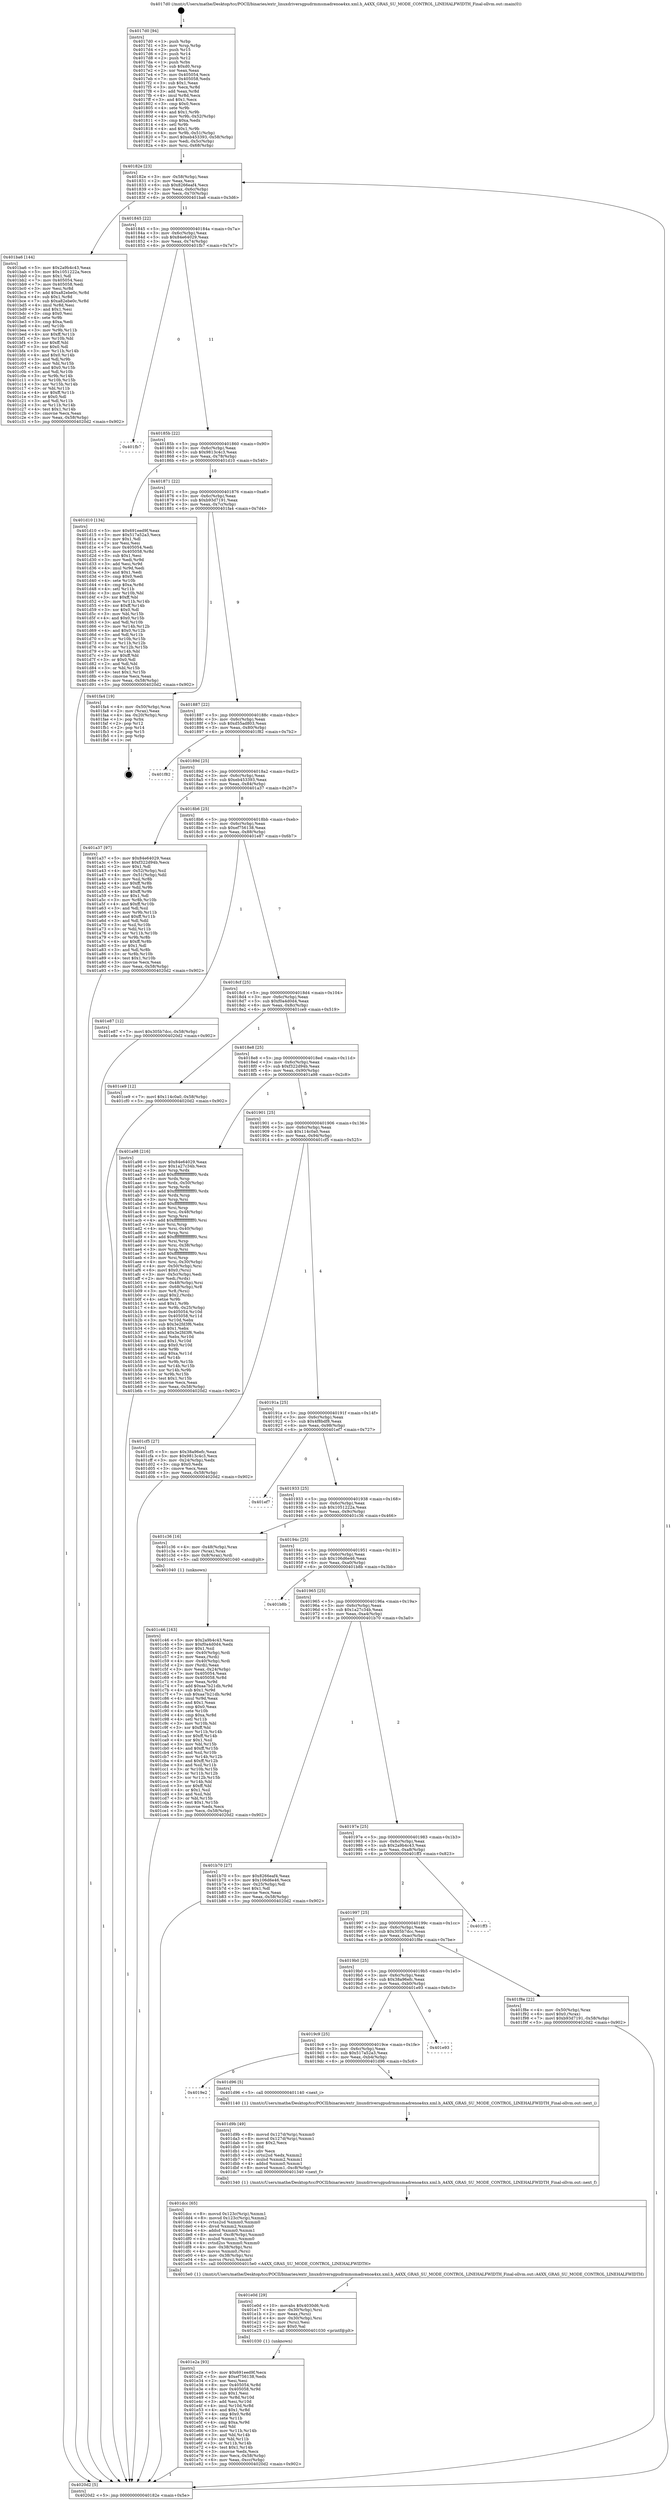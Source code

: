digraph "0x4017d0" {
  label = "0x4017d0 (/mnt/c/Users/mathe/Desktop/tcc/POCII/binaries/extr_linuxdriversgpudrmmsmadrenoa4xx.xml.h_A4XX_GRAS_SU_MODE_CONTROL_LINEHALFWIDTH_Final-ollvm.out::main(0))"
  labelloc = "t"
  node[shape=record]

  Entry [label="",width=0.3,height=0.3,shape=circle,fillcolor=black,style=filled]
  "0x40182e" [label="{
     0x40182e [23]\l
     | [instrs]\l
     &nbsp;&nbsp;0x40182e \<+3\>: mov -0x58(%rbp),%eax\l
     &nbsp;&nbsp;0x401831 \<+2\>: mov %eax,%ecx\l
     &nbsp;&nbsp;0x401833 \<+6\>: sub $0x8266eaf4,%ecx\l
     &nbsp;&nbsp;0x401839 \<+3\>: mov %eax,-0x6c(%rbp)\l
     &nbsp;&nbsp;0x40183c \<+3\>: mov %ecx,-0x70(%rbp)\l
     &nbsp;&nbsp;0x40183f \<+6\>: je 0000000000401ba6 \<main+0x3d6\>\l
  }"]
  "0x401ba6" [label="{
     0x401ba6 [144]\l
     | [instrs]\l
     &nbsp;&nbsp;0x401ba6 \<+5\>: mov $0x2a9b4c43,%eax\l
     &nbsp;&nbsp;0x401bab \<+5\>: mov $0x1051222a,%ecx\l
     &nbsp;&nbsp;0x401bb0 \<+2\>: mov $0x1,%dl\l
     &nbsp;&nbsp;0x401bb2 \<+7\>: mov 0x405054,%esi\l
     &nbsp;&nbsp;0x401bb9 \<+7\>: mov 0x405058,%edi\l
     &nbsp;&nbsp;0x401bc0 \<+3\>: mov %esi,%r8d\l
     &nbsp;&nbsp;0x401bc3 \<+7\>: add $0xa82ebe0c,%r8d\l
     &nbsp;&nbsp;0x401bca \<+4\>: sub $0x1,%r8d\l
     &nbsp;&nbsp;0x401bce \<+7\>: sub $0xa82ebe0c,%r8d\l
     &nbsp;&nbsp;0x401bd5 \<+4\>: imul %r8d,%esi\l
     &nbsp;&nbsp;0x401bd9 \<+3\>: and $0x1,%esi\l
     &nbsp;&nbsp;0x401bdc \<+3\>: cmp $0x0,%esi\l
     &nbsp;&nbsp;0x401bdf \<+4\>: sete %r9b\l
     &nbsp;&nbsp;0x401be3 \<+3\>: cmp $0xa,%edi\l
     &nbsp;&nbsp;0x401be6 \<+4\>: setl %r10b\l
     &nbsp;&nbsp;0x401bea \<+3\>: mov %r9b,%r11b\l
     &nbsp;&nbsp;0x401bed \<+4\>: xor $0xff,%r11b\l
     &nbsp;&nbsp;0x401bf1 \<+3\>: mov %r10b,%bl\l
     &nbsp;&nbsp;0x401bf4 \<+3\>: xor $0xff,%bl\l
     &nbsp;&nbsp;0x401bf7 \<+3\>: xor $0x0,%dl\l
     &nbsp;&nbsp;0x401bfa \<+3\>: mov %r11b,%r14b\l
     &nbsp;&nbsp;0x401bfd \<+4\>: and $0x0,%r14b\l
     &nbsp;&nbsp;0x401c01 \<+3\>: and %dl,%r9b\l
     &nbsp;&nbsp;0x401c04 \<+3\>: mov %bl,%r15b\l
     &nbsp;&nbsp;0x401c07 \<+4\>: and $0x0,%r15b\l
     &nbsp;&nbsp;0x401c0b \<+3\>: and %dl,%r10b\l
     &nbsp;&nbsp;0x401c0e \<+3\>: or %r9b,%r14b\l
     &nbsp;&nbsp;0x401c11 \<+3\>: or %r10b,%r15b\l
     &nbsp;&nbsp;0x401c14 \<+3\>: xor %r15b,%r14b\l
     &nbsp;&nbsp;0x401c17 \<+3\>: or %bl,%r11b\l
     &nbsp;&nbsp;0x401c1a \<+4\>: xor $0xff,%r11b\l
     &nbsp;&nbsp;0x401c1e \<+3\>: or $0x0,%dl\l
     &nbsp;&nbsp;0x401c21 \<+3\>: and %dl,%r11b\l
     &nbsp;&nbsp;0x401c24 \<+3\>: or %r11b,%r14b\l
     &nbsp;&nbsp;0x401c27 \<+4\>: test $0x1,%r14b\l
     &nbsp;&nbsp;0x401c2b \<+3\>: cmovne %ecx,%eax\l
     &nbsp;&nbsp;0x401c2e \<+3\>: mov %eax,-0x58(%rbp)\l
     &nbsp;&nbsp;0x401c31 \<+5\>: jmp 00000000004020d2 \<main+0x902\>\l
  }"]
  "0x401845" [label="{
     0x401845 [22]\l
     | [instrs]\l
     &nbsp;&nbsp;0x401845 \<+5\>: jmp 000000000040184a \<main+0x7a\>\l
     &nbsp;&nbsp;0x40184a \<+3\>: mov -0x6c(%rbp),%eax\l
     &nbsp;&nbsp;0x40184d \<+5\>: sub $0x84e64029,%eax\l
     &nbsp;&nbsp;0x401852 \<+3\>: mov %eax,-0x74(%rbp)\l
     &nbsp;&nbsp;0x401855 \<+6\>: je 0000000000401fb7 \<main+0x7e7\>\l
  }"]
  Exit [label="",width=0.3,height=0.3,shape=circle,fillcolor=black,style=filled,peripheries=2]
  "0x401fb7" [label="{
     0x401fb7\l
  }", style=dashed]
  "0x40185b" [label="{
     0x40185b [22]\l
     | [instrs]\l
     &nbsp;&nbsp;0x40185b \<+5\>: jmp 0000000000401860 \<main+0x90\>\l
     &nbsp;&nbsp;0x401860 \<+3\>: mov -0x6c(%rbp),%eax\l
     &nbsp;&nbsp;0x401863 \<+5\>: sub $0x9813c4c3,%eax\l
     &nbsp;&nbsp;0x401868 \<+3\>: mov %eax,-0x78(%rbp)\l
     &nbsp;&nbsp;0x40186b \<+6\>: je 0000000000401d10 \<main+0x540\>\l
  }"]
  "0x401e2a" [label="{
     0x401e2a [93]\l
     | [instrs]\l
     &nbsp;&nbsp;0x401e2a \<+5\>: mov $0x691eed9f,%ecx\l
     &nbsp;&nbsp;0x401e2f \<+5\>: mov $0xef756138,%edx\l
     &nbsp;&nbsp;0x401e34 \<+2\>: xor %esi,%esi\l
     &nbsp;&nbsp;0x401e36 \<+8\>: mov 0x405054,%r8d\l
     &nbsp;&nbsp;0x401e3e \<+8\>: mov 0x405058,%r9d\l
     &nbsp;&nbsp;0x401e46 \<+3\>: sub $0x1,%esi\l
     &nbsp;&nbsp;0x401e49 \<+3\>: mov %r8d,%r10d\l
     &nbsp;&nbsp;0x401e4c \<+3\>: add %esi,%r10d\l
     &nbsp;&nbsp;0x401e4f \<+4\>: imul %r10d,%r8d\l
     &nbsp;&nbsp;0x401e53 \<+4\>: and $0x1,%r8d\l
     &nbsp;&nbsp;0x401e57 \<+4\>: cmp $0x0,%r8d\l
     &nbsp;&nbsp;0x401e5b \<+4\>: sete %r11b\l
     &nbsp;&nbsp;0x401e5f \<+4\>: cmp $0xa,%r9d\l
     &nbsp;&nbsp;0x401e63 \<+3\>: setl %bl\l
     &nbsp;&nbsp;0x401e66 \<+3\>: mov %r11b,%r14b\l
     &nbsp;&nbsp;0x401e69 \<+3\>: and %bl,%r14b\l
     &nbsp;&nbsp;0x401e6c \<+3\>: xor %bl,%r11b\l
     &nbsp;&nbsp;0x401e6f \<+3\>: or %r11b,%r14b\l
     &nbsp;&nbsp;0x401e72 \<+4\>: test $0x1,%r14b\l
     &nbsp;&nbsp;0x401e76 \<+3\>: cmovne %edx,%ecx\l
     &nbsp;&nbsp;0x401e79 \<+3\>: mov %ecx,-0x58(%rbp)\l
     &nbsp;&nbsp;0x401e7c \<+6\>: mov %eax,-0xcc(%rbp)\l
     &nbsp;&nbsp;0x401e82 \<+5\>: jmp 00000000004020d2 \<main+0x902\>\l
  }"]
  "0x401d10" [label="{
     0x401d10 [134]\l
     | [instrs]\l
     &nbsp;&nbsp;0x401d10 \<+5\>: mov $0x691eed9f,%eax\l
     &nbsp;&nbsp;0x401d15 \<+5\>: mov $0x517a52a3,%ecx\l
     &nbsp;&nbsp;0x401d1a \<+2\>: mov $0x1,%dl\l
     &nbsp;&nbsp;0x401d1c \<+2\>: xor %esi,%esi\l
     &nbsp;&nbsp;0x401d1e \<+7\>: mov 0x405054,%edi\l
     &nbsp;&nbsp;0x401d25 \<+8\>: mov 0x405058,%r8d\l
     &nbsp;&nbsp;0x401d2d \<+3\>: sub $0x1,%esi\l
     &nbsp;&nbsp;0x401d30 \<+3\>: mov %edi,%r9d\l
     &nbsp;&nbsp;0x401d33 \<+3\>: add %esi,%r9d\l
     &nbsp;&nbsp;0x401d36 \<+4\>: imul %r9d,%edi\l
     &nbsp;&nbsp;0x401d3a \<+3\>: and $0x1,%edi\l
     &nbsp;&nbsp;0x401d3d \<+3\>: cmp $0x0,%edi\l
     &nbsp;&nbsp;0x401d40 \<+4\>: sete %r10b\l
     &nbsp;&nbsp;0x401d44 \<+4\>: cmp $0xa,%r8d\l
     &nbsp;&nbsp;0x401d48 \<+4\>: setl %r11b\l
     &nbsp;&nbsp;0x401d4c \<+3\>: mov %r10b,%bl\l
     &nbsp;&nbsp;0x401d4f \<+3\>: xor $0xff,%bl\l
     &nbsp;&nbsp;0x401d52 \<+3\>: mov %r11b,%r14b\l
     &nbsp;&nbsp;0x401d55 \<+4\>: xor $0xff,%r14b\l
     &nbsp;&nbsp;0x401d59 \<+3\>: xor $0x0,%dl\l
     &nbsp;&nbsp;0x401d5c \<+3\>: mov %bl,%r15b\l
     &nbsp;&nbsp;0x401d5f \<+4\>: and $0x0,%r15b\l
     &nbsp;&nbsp;0x401d63 \<+3\>: and %dl,%r10b\l
     &nbsp;&nbsp;0x401d66 \<+3\>: mov %r14b,%r12b\l
     &nbsp;&nbsp;0x401d69 \<+4\>: and $0x0,%r12b\l
     &nbsp;&nbsp;0x401d6d \<+3\>: and %dl,%r11b\l
     &nbsp;&nbsp;0x401d70 \<+3\>: or %r10b,%r15b\l
     &nbsp;&nbsp;0x401d73 \<+3\>: or %r11b,%r12b\l
     &nbsp;&nbsp;0x401d76 \<+3\>: xor %r12b,%r15b\l
     &nbsp;&nbsp;0x401d79 \<+3\>: or %r14b,%bl\l
     &nbsp;&nbsp;0x401d7c \<+3\>: xor $0xff,%bl\l
     &nbsp;&nbsp;0x401d7f \<+3\>: or $0x0,%dl\l
     &nbsp;&nbsp;0x401d82 \<+2\>: and %dl,%bl\l
     &nbsp;&nbsp;0x401d84 \<+3\>: or %bl,%r15b\l
     &nbsp;&nbsp;0x401d87 \<+4\>: test $0x1,%r15b\l
     &nbsp;&nbsp;0x401d8b \<+3\>: cmovne %ecx,%eax\l
     &nbsp;&nbsp;0x401d8e \<+3\>: mov %eax,-0x58(%rbp)\l
     &nbsp;&nbsp;0x401d91 \<+5\>: jmp 00000000004020d2 \<main+0x902\>\l
  }"]
  "0x401871" [label="{
     0x401871 [22]\l
     | [instrs]\l
     &nbsp;&nbsp;0x401871 \<+5\>: jmp 0000000000401876 \<main+0xa6\>\l
     &nbsp;&nbsp;0x401876 \<+3\>: mov -0x6c(%rbp),%eax\l
     &nbsp;&nbsp;0x401879 \<+5\>: sub $0xb93d7191,%eax\l
     &nbsp;&nbsp;0x40187e \<+3\>: mov %eax,-0x7c(%rbp)\l
     &nbsp;&nbsp;0x401881 \<+6\>: je 0000000000401fa4 \<main+0x7d4\>\l
  }"]
  "0x401e0d" [label="{
     0x401e0d [29]\l
     | [instrs]\l
     &nbsp;&nbsp;0x401e0d \<+10\>: movabs $0x4030d6,%rdi\l
     &nbsp;&nbsp;0x401e17 \<+4\>: mov -0x30(%rbp),%rsi\l
     &nbsp;&nbsp;0x401e1b \<+2\>: mov %eax,(%rsi)\l
     &nbsp;&nbsp;0x401e1d \<+4\>: mov -0x30(%rbp),%rsi\l
     &nbsp;&nbsp;0x401e21 \<+2\>: mov (%rsi),%esi\l
     &nbsp;&nbsp;0x401e23 \<+2\>: mov $0x0,%al\l
     &nbsp;&nbsp;0x401e25 \<+5\>: call 0000000000401030 \<printf@plt\>\l
     | [calls]\l
     &nbsp;&nbsp;0x401030 \{1\} (unknown)\l
  }"]
  "0x401fa4" [label="{
     0x401fa4 [19]\l
     | [instrs]\l
     &nbsp;&nbsp;0x401fa4 \<+4\>: mov -0x50(%rbp),%rax\l
     &nbsp;&nbsp;0x401fa8 \<+2\>: mov (%rax),%eax\l
     &nbsp;&nbsp;0x401faa \<+4\>: lea -0x20(%rbp),%rsp\l
     &nbsp;&nbsp;0x401fae \<+1\>: pop %rbx\l
     &nbsp;&nbsp;0x401faf \<+2\>: pop %r12\l
     &nbsp;&nbsp;0x401fb1 \<+2\>: pop %r14\l
     &nbsp;&nbsp;0x401fb3 \<+2\>: pop %r15\l
     &nbsp;&nbsp;0x401fb5 \<+1\>: pop %rbp\l
     &nbsp;&nbsp;0x401fb6 \<+1\>: ret\l
  }"]
  "0x401887" [label="{
     0x401887 [22]\l
     | [instrs]\l
     &nbsp;&nbsp;0x401887 \<+5\>: jmp 000000000040188c \<main+0xbc\>\l
     &nbsp;&nbsp;0x40188c \<+3\>: mov -0x6c(%rbp),%eax\l
     &nbsp;&nbsp;0x40188f \<+5\>: sub $0xd55ad803,%eax\l
     &nbsp;&nbsp;0x401894 \<+3\>: mov %eax,-0x80(%rbp)\l
     &nbsp;&nbsp;0x401897 \<+6\>: je 0000000000401f82 \<main+0x7b2\>\l
  }"]
  "0x401dcc" [label="{
     0x401dcc [65]\l
     | [instrs]\l
     &nbsp;&nbsp;0x401dcc \<+8\>: movsd 0x123c(%rip),%xmm1\l
     &nbsp;&nbsp;0x401dd4 \<+8\>: movsd 0x123c(%rip),%xmm2\l
     &nbsp;&nbsp;0x401ddc \<+4\>: cvtss2sd %xmm0,%xmm0\l
     &nbsp;&nbsp;0x401de0 \<+4\>: divsd %xmm2,%xmm0\l
     &nbsp;&nbsp;0x401de4 \<+4\>: addsd %xmm0,%xmm1\l
     &nbsp;&nbsp;0x401de8 \<+8\>: movsd -0xc8(%rbp),%xmm0\l
     &nbsp;&nbsp;0x401df0 \<+4\>: mulsd %xmm1,%xmm0\l
     &nbsp;&nbsp;0x401df4 \<+4\>: cvtsd2ss %xmm0,%xmm0\l
     &nbsp;&nbsp;0x401df8 \<+4\>: mov -0x38(%rbp),%rsi\l
     &nbsp;&nbsp;0x401dfc \<+4\>: movss %xmm0,(%rsi)\l
     &nbsp;&nbsp;0x401e00 \<+4\>: mov -0x38(%rbp),%rsi\l
     &nbsp;&nbsp;0x401e04 \<+4\>: movss (%rsi),%xmm0\l
     &nbsp;&nbsp;0x401e08 \<+5\>: call 00000000004015e0 \<A4XX_GRAS_SU_MODE_CONTROL_LINEHALFWIDTH\>\l
     | [calls]\l
     &nbsp;&nbsp;0x4015e0 \{1\} (/mnt/c/Users/mathe/Desktop/tcc/POCII/binaries/extr_linuxdriversgpudrmmsmadrenoa4xx.xml.h_A4XX_GRAS_SU_MODE_CONTROL_LINEHALFWIDTH_Final-ollvm.out::A4XX_GRAS_SU_MODE_CONTROL_LINEHALFWIDTH)\l
  }"]
  "0x401f82" [label="{
     0x401f82\l
  }", style=dashed]
  "0x40189d" [label="{
     0x40189d [25]\l
     | [instrs]\l
     &nbsp;&nbsp;0x40189d \<+5\>: jmp 00000000004018a2 \<main+0xd2\>\l
     &nbsp;&nbsp;0x4018a2 \<+3\>: mov -0x6c(%rbp),%eax\l
     &nbsp;&nbsp;0x4018a5 \<+5\>: sub $0xeb453393,%eax\l
     &nbsp;&nbsp;0x4018aa \<+6\>: mov %eax,-0x84(%rbp)\l
     &nbsp;&nbsp;0x4018b0 \<+6\>: je 0000000000401a37 \<main+0x267\>\l
  }"]
  "0x401d9b" [label="{
     0x401d9b [49]\l
     | [instrs]\l
     &nbsp;&nbsp;0x401d9b \<+8\>: movsd 0x127d(%rip),%xmm0\l
     &nbsp;&nbsp;0x401da3 \<+8\>: movsd 0x127d(%rip),%xmm1\l
     &nbsp;&nbsp;0x401dab \<+5\>: mov $0x2,%ecx\l
     &nbsp;&nbsp;0x401db0 \<+1\>: cltd\l
     &nbsp;&nbsp;0x401db1 \<+2\>: idiv %ecx\l
     &nbsp;&nbsp;0x401db3 \<+4\>: cvtsi2sd %edx,%xmm2\l
     &nbsp;&nbsp;0x401db7 \<+4\>: mulsd %xmm2,%xmm1\l
     &nbsp;&nbsp;0x401dbb \<+4\>: addsd %xmm0,%xmm1\l
     &nbsp;&nbsp;0x401dbf \<+8\>: movsd %xmm1,-0xc8(%rbp)\l
     &nbsp;&nbsp;0x401dc7 \<+5\>: call 0000000000401340 \<next_f\>\l
     | [calls]\l
     &nbsp;&nbsp;0x401340 \{1\} (/mnt/c/Users/mathe/Desktop/tcc/POCII/binaries/extr_linuxdriversgpudrmmsmadrenoa4xx.xml.h_A4XX_GRAS_SU_MODE_CONTROL_LINEHALFWIDTH_Final-ollvm.out::next_f)\l
  }"]
  "0x401a37" [label="{
     0x401a37 [97]\l
     | [instrs]\l
     &nbsp;&nbsp;0x401a37 \<+5\>: mov $0x84e64029,%eax\l
     &nbsp;&nbsp;0x401a3c \<+5\>: mov $0xf322d94b,%ecx\l
     &nbsp;&nbsp;0x401a41 \<+2\>: mov $0x1,%dl\l
     &nbsp;&nbsp;0x401a43 \<+4\>: mov -0x52(%rbp),%sil\l
     &nbsp;&nbsp;0x401a47 \<+4\>: mov -0x51(%rbp),%dil\l
     &nbsp;&nbsp;0x401a4b \<+3\>: mov %sil,%r8b\l
     &nbsp;&nbsp;0x401a4e \<+4\>: xor $0xff,%r8b\l
     &nbsp;&nbsp;0x401a52 \<+3\>: mov %dil,%r9b\l
     &nbsp;&nbsp;0x401a55 \<+4\>: xor $0xff,%r9b\l
     &nbsp;&nbsp;0x401a59 \<+3\>: xor $0x1,%dl\l
     &nbsp;&nbsp;0x401a5c \<+3\>: mov %r8b,%r10b\l
     &nbsp;&nbsp;0x401a5f \<+4\>: and $0xff,%r10b\l
     &nbsp;&nbsp;0x401a63 \<+3\>: and %dl,%sil\l
     &nbsp;&nbsp;0x401a66 \<+3\>: mov %r9b,%r11b\l
     &nbsp;&nbsp;0x401a69 \<+4\>: and $0xff,%r11b\l
     &nbsp;&nbsp;0x401a6d \<+3\>: and %dl,%dil\l
     &nbsp;&nbsp;0x401a70 \<+3\>: or %sil,%r10b\l
     &nbsp;&nbsp;0x401a73 \<+3\>: or %dil,%r11b\l
     &nbsp;&nbsp;0x401a76 \<+3\>: xor %r11b,%r10b\l
     &nbsp;&nbsp;0x401a79 \<+3\>: or %r9b,%r8b\l
     &nbsp;&nbsp;0x401a7c \<+4\>: xor $0xff,%r8b\l
     &nbsp;&nbsp;0x401a80 \<+3\>: or $0x1,%dl\l
     &nbsp;&nbsp;0x401a83 \<+3\>: and %dl,%r8b\l
     &nbsp;&nbsp;0x401a86 \<+3\>: or %r8b,%r10b\l
     &nbsp;&nbsp;0x401a89 \<+4\>: test $0x1,%r10b\l
     &nbsp;&nbsp;0x401a8d \<+3\>: cmovne %ecx,%eax\l
     &nbsp;&nbsp;0x401a90 \<+3\>: mov %eax,-0x58(%rbp)\l
     &nbsp;&nbsp;0x401a93 \<+5\>: jmp 00000000004020d2 \<main+0x902\>\l
  }"]
  "0x4018b6" [label="{
     0x4018b6 [25]\l
     | [instrs]\l
     &nbsp;&nbsp;0x4018b6 \<+5\>: jmp 00000000004018bb \<main+0xeb\>\l
     &nbsp;&nbsp;0x4018bb \<+3\>: mov -0x6c(%rbp),%eax\l
     &nbsp;&nbsp;0x4018be \<+5\>: sub $0xef756138,%eax\l
     &nbsp;&nbsp;0x4018c3 \<+6\>: mov %eax,-0x88(%rbp)\l
     &nbsp;&nbsp;0x4018c9 \<+6\>: je 0000000000401e87 \<main+0x6b7\>\l
  }"]
  "0x4020d2" [label="{
     0x4020d2 [5]\l
     | [instrs]\l
     &nbsp;&nbsp;0x4020d2 \<+5\>: jmp 000000000040182e \<main+0x5e\>\l
  }"]
  "0x4017d0" [label="{
     0x4017d0 [94]\l
     | [instrs]\l
     &nbsp;&nbsp;0x4017d0 \<+1\>: push %rbp\l
     &nbsp;&nbsp;0x4017d1 \<+3\>: mov %rsp,%rbp\l
     &nbsp;&nbsp;0x4017d4 \<+2\>: push %r15\l
     &nbsp;&nbsp;0x4017d6 \<+2\>: push %r14\l
     &nbsp;&nbsp;0x4017d8 \<+2\>: push %r12\l
     &nbsp;&nbsp;0x4017da \<+1\>: push %rbx\l
     &nbsp;&nbsp;0x4017db \<+7\>: sub $0xd0,%rsp\l
     &nbsp;&nbsp;0x4017e2 \<+2\>: xor %eax,%eax\l
     &nbsp;&nbsp;0x4017e4 \<+7\>: mov 0x405054,%ecx\l
     &nbsp;&nbsp;0x4017eb \<+7\>: mov 0x405058,%edx\l
     &nbsp;&nbsp;0x4017f2 \<+3\>: sub $0x1,%eax\l
     &nbsp;&nbsp;0x4017f5 \<+3\>: mov %ecx,%r8d\l
     &nbsp;&nbsp;0x4017f8 \<+3\>: add %eax,%r8d\l
     &nbsp;&nbsp;0x4017fb \<+4\>: imul %r8d,%ecx\l
     &nbsp;&nbsp;0x4017ff \<+3\>: and $0x1,%ecx\l
     &nbsp;&nbsp;0x401802 \<+3\>: cmp $0x0,%ecx\l
     &nbsp;&nbsp;0x401805 \<+4\>: sete %r9b\l
     &nbsp;&nbsp;0x401809 \<+4\>: and $0x1,%r9b\l
     &nbsp;&nbsp;0x40180d \<+4\>: mov %r9b,-0x52(%rbp)\l
     &nbsp;&nbsp;0x401811 \<+3\>: cmp $0xa,%edx\l
     &nbsp;&nbsp;0x401814 \<+4\>: setl %r9b\l
     &nbsp;&nbsp;0x401818 \<+4\>: and $0x1,%r9b\l
     &nbsp;&nbsp;0x40181c \<+4\>: mov %r9b,-0x51(%rbp)\l
     &nbsp;&nbsp;0x401820 \<+7\>: movl $0xeb453393,-0x58(%rbp)\l
     &nbsp;&nbsp;0x401827 \<+3\>: mov %edi,-0x5c(%rbp)\l
     &nbsp;&nbsp;0x40182a \<+4\>: mov %rsi,-0x68(%rbp)\l
  }"]
  "0x4019e2" [label="{
     0x4019e2\l
  }", style=dashed]
  "0x401e87" [label="{
     0x401e87 [12]\l
     | [instrs]\l
     &nbsp;&nbsp;0x401e87 \<+7\>: movl $0x305b7dcc,-0x58(%rbp)\l
     &nbsp;&nbsp;0x401e8e \<+5\>: jmp 00000000004020d2 \<main+0x902\>\l
  }"]
  "0x4018cf" [label="{
     0x4018cf [25]\l
     | [instrs]\l
     &nbsp;&nbsp;0x4018cf \<+5\>: jmp 00000000004018d4 \<main+0x104\>\l
     &nbsp;&nbsp;0x4018d4 \<+3\>: mov -0x6c(%rbp),%eax\l
     &nbsp;&nbsp;0x4018d7 \<+5\>: sub $0xf0a4d0d4,%eax\l
     &nbsp;&nbsp;0x4018dc \<+6\>: mov %eax,-0x8c(%rbp)\l
     &nbsp;&nbsp;0x4018e2 \<+6\>: je 0000000000401ce9 \<main+0x519\>\l
  }"]
  "0x401d96" [label="{
     0x401d96 [5]\l
     | [instrs]\l
     &nbsp;&nbsp;0x401d96 \<+5\>: call 0000000000401140 \<next_i\>\l
     | [calls]\l
     &nbsp;&nbsp;0x401140 \{1\} (/mnt/c/Users/mathe/Desktop/tcc/POCII/binaries/extr_linuxdriversgpudrmmsmadrenoa4xx.xml.h_A4XX_GRAS_SU_MODE_CONTROL_LINEHALFWIDTH_Final-ollvm.out::next_i)\l
  }"]
  "0x401ce9" [label="{
     0x401ce9 [12]\l
     | [instrs]\l
     &nbsp;&nbsp;0x401ce9 \<+7\>: movl $0x114c0a0,-0x58(%rbp)\l
     &nbsp;&nbsp;0x401cf0 \<+5\>: jmp 00000000004020d2 \<main+0x902\>\l
  }"]
  "0x4018e8" [label="{
     0x4018e8 [25]\l
     | [instrs]\l
     &nbsp;&nbsp;0x4018e8 \<+5\>: jmp 00000000004018ed \<main+0x11d\>\l
     &nbsp;&nbsp;0x4018ed \<+3\>: mov -0x6c(%rbp),%eax\l
     &nbsp;&nbsp;0x4018f0 \<+5\>: sub $0xf322d94b,%eax\l
     &nbsp;&nbsp;0x4018f5 \<+6\>: mov %eax,-0x90(%rbp)\l
     &nbsp;&nbsp;0x4018fb \<+6\>: je 0000000000401a98 \<main+0x2c8\>\l
  }"]
  "0x4019c9" [label="{
     0x4019c9 [25]\l
     | [instrs]\l
     &nbsp;&nbsp;0x4019c9 \<+5\>: jmp 00000000004019ce \<main+0x1fe\>\l
     &nbsp;&nbsp;0x4019ce \<+3\>: mov -0x6c(%rbp),%eax\l
     &nbsp;&nbsp;0x4019d1 \<+5\>: sub $0x517a52a3,%eax\l
     &nbsp;&nbsp;0x4019d6 \<+6\>: mov %eax,-0xb4(%rbp)\l
     &nbsp;&nbsp;0x4019dc \<+6\>: je 0000000000401d96 \<main+0x5c6\>\l
  }"]
  "0x401a98" [label="{
     0x401a98 [216]\l
     | [instrs]\l
     &nbsp;&nbsp;0x401a98 \<+5\>: mov $0x84e64029,%eax\l
     &nbsp;&nbsp;0x401a9d \<+5\>: mov $0x1a27c34b,%ecx\l
     &nbsp;&nbsp;0x401aa2 \<+3\>: mov %rsp,%rdx\l
     &nbsp;&nbsp;0x401aa5 \<+4\>: add $0xfffffffffffffff0,%rdx\l
     &nbsp;&nbsp;0x401aa9 \<+3\>: mov %rdx,%rsp\l
     &nbsp;&nbsp;0x401aac \<+4\>: mov %rdx,-0x50(%rbp)\l
     &nbsp;&nbsp;0x401ab0 \<+3\>: mov %rsp,%rdx\l
     &nbsp;&nbsp;0x401ab3 \<+4\>: add $0xfffffffffffffff0,%rdx\l
     &nbsp;&nbsp;0x401ab7 \<+3\>: mov %rdx,%rsp\l
     &nbsp;&nbsp;0x401aba \<+3\>: mov %rsp,%rsi\l
     &nbsp;&nbsp;0x401abd \<+4\>: add $0xfffffffffffffff0,%rsi\l
     &nbsp;&nbsp;0x401ac1 \<+3\>: mov %rsi,%rsp\l
     &nbsp;&nbsp;0x401ac4 \<+4\>: mov %rsi,-0x48(%rbp)\l
     &nbsp;&nbsp;0x401ac8 \<+3\>: mov %rsp,%rsi\l
     &nbsp;&nbsp;0x401acb \<+4\>: add $0xfffffffffffffff0,%rsi\l
     &nbsp;&nbsp;0x401acf \<+3\>: mov %rsi,%rsp\l
     &nbsp;&nbsp;0x401ad2 \<+4\>: mov %rsi,-0x40(%rbp)\l
     &nbsp;&nbsp;0x401ad6 \<+3\>: mov %rsp,%rsi\l
     &nbsp;&nbsp;0x401ad9 \<+4\>: add $0xfffffffffffffff0,%rsi\l
     &nbsp;&nbsp;0x401add \<+3\>: mov %rsi,%rsp\l
     &nbsp;&nbsp;0x401ae0 \<+4\>: mov %rsi,-0x38(%rbp)\l
     &nbsp;&nbsp;0x401ae4 \<+3\>: mov %rsp,%rsi\l
     &nbsp;&nbsp;0x401ae7 \<+4\>: add $0xfffffffffffffff0,%rsi\l
     &nbsp;&nbsp;0x401aeb \<+3\>: mov %rsi,%rsp\l
     &nbsp;&nbsp;0x401aee \<+4\>: mov %rsi,-0x30(%rbp)\l
     &nbsp;&nbsp;0x401af2 \<+4\>: mov -0x50(%rbp),%rsi\l
     &nbsp;&nbsp;0x401af6 \<+6\>: movl $0x0,(%rsi)\l
     &nbsp;&nbsp;0x401afc \<+3\>: mov -0x5c(%rbp),%edi\l
     &nbsp;&nbsp;0x401aff \<+2\>: mov %edi,(%rdx)\l
     &nbsp;&nbsp;0x401b01 \<+4\>: mov -0x48(%rbp),%rsi\l
     &nbsp;&nbsp;0x401b05 \<+4\>: mov -0x68(%rbp),%r8\l
     &nbsp;&nbsp;0x401b09 \<+3\>: mov %r8,(%rsi)\l
     &nbsp;&nbsp;0x401b0c \<+3\>: cmpl $0x2,(%rdx)\l
     &nbsp;&nbsp;0x401b0f \<+4\>: setne %r9b\l
     &nbsp;&nbsp;0x401b13 \<+4\>: and $0x1,%r9b\l
     &nbsp;&nbsp;0x401b17 \<+4\>: mov %r9b,-0x25(%rbp)\l
     &nbsp;&nbsp;0x401b1b \<+8\>: mov 0x405054,%r10d\l
     &nbsp;&nbsp;0x401b23 \<+8\>: mov 0x405058,%r11d\l
     &nbsp;&nbsp;0x401b2b \<+3\>: mov %r10d,%ebx\l
     &nbsp;&nbsp;0x401b2e \<+6\>: sub $0x3e2fd3f6,%ebx\l
     &nbsp;&nbsp;0x401b34 \<+3\>: sub $0x1,%ebx\l
     &nbsp;&nbsp;0x401b37 \<+6\>: add $0x3e2fd3f6,%ebx\l
     &nbsp;&nbsp;0x401b3d \<+4\>: imul %ebx,%r10d\l
     &nbsp;&nbsp;0x401b41 \<+4\>: and $0x1,%r10d\l
     &nbsp;&nbsp;0x401b45 \<+4\>: cmp $0x0,%r10d\l
     &nbsp;&nbsp;0x401b49 \<+4\>: sete %r9b\l
     &nbsp;&nbsp;0x401b4d \<+4\>: cmp $0xa,%r11d\l
     &nbsp;&nbsp;0x401b51 \<+4\>: setl %r14b\l
     &nbsp;&nbsp;0x401b55 \<+3\>: mov %r9b,%r15b\l
     &nbsp;&nbsp;0x401b58 \<+3\>: and %r14b,%r15b\l
     &nbsp;&nbsp;0x401b5b \<+3\>: xor %r14b,%r9b\l
     &nbsp;&nbsp;0x401b5e \<+3\>: or %r9b,%r15b\l
     &nbsp;&nbsp;0x401b61 \<+4\>: test $0x1,%r15b\l
     &nbsp;&nbsp;0x401b65 \<+3\>: cmovne %ecx,%eax\l
     &nbsp;&nbsp;0x401b68 \<+3\>: mov %eax,-0x58(%rbp)\l
     &nbsp;&nbsp;0x401b6b \<+5\>: jmp 00000000004020d2 \<main+0x902\>\l
  }"]
  "0x401901" [label="{
     0x401901 [25]\l
     | [instrs]\l
     &nbsp;&nbsp;0x401901 \<+5\>: jmp 0000000000401906 \<main+0x136\>\l
     &nbsp;&nbsp;0x401906 \<+3\>: mov -0x6c(%rbp),%eax\l
     &nbsp;&nbsp;0x401909 \<+5\>: sub $0x114c0a0,%eax\l
     &nbsp;&nbsp;0x40190e \<+6\>: mov %eax,-0x94(%rbp)\l
     &nbsp;&nbsp;0x401914 \<+6\>: je 0000000000401cf5 \<main+0x525\>\l
  }"]
  "0x401e93" [label="{
     0x401e93\l
  }", style=dashed]
  "0x401cf5" [label="{
     0x401cf5 [27]\l
     | [instrs]\l
     &nbsp;&nbsp;0x401cf5 \<+5\>: mov $0x38a96efc,%eax\l
     &nbsp;&nbsp;0x401cfa \<+5\>: mov $0x9813c4c3,%ecx\l
     &nbsp;&nbsp;0x401cff \<+3\>: mov -0x24(%rbp),%edx\l
     &nbsp;&nbsp;0x401d02 \<+3\>: cmp $0x0,%edx\l
     &nbsp;&nbsp;0x401d05 \<+3\>: cmove %ecx,%eax\l
     &nbsp;&nbsp;0x401d08 \<+3\>: mov %eax,-0x58(%rbp)\l
     &nbsp;&nbsp;0x401d0b \<+5\>: jmp 00000000004020d2 \<main+0x902\>\l
  }"]
  "0x40191a" [label="{
     0x40191a [25]\l
     | [instrs]\l
     &nbsp;&nbsp;0x40191a \<+5\>: jmp 000000000040191f \<main+0x14f\>\l
     &nbsp;&nbsp;0x40191f \<+3\>: mov -0x6c(%rbp),%eax\l
     &nbsp;&nbsp;0x401922 \<+5\>: sub $0x4f8bdf8,%eax\l
     &nbsp;&nbsp;0x401927 \<+6\>: mov %eax,-0x98(%rbp)\l
     &nbsp;&nbsp;0x40192d \<+6\>: je 0000000000401ef7 \<main+0x727\>\l
  }"]
  "0x4019b0" [label="{
     0x4019b0 [25]\l
     | [instrs]\l
     &nbsp;&nbsp;0x4019b0 \<+5\>: jmp 00000000004019b5 \<main+0x1e5\>\l
     &nbsp;&nbsp;0x4019b5 \<+3\>: mov -0x6c(%rbp),%eax\l
     &nbsp;&nbsp;0x4019b8 \<+5\>: sub $0x38a96efc,%eax\l
     &nbsp;&nbsp;0x4019bd \<+6\>: mov %eax,-0xb0(%rbp)\l
     &nbsp;&nbsp;0x4019c3 \<+6\>: je 0000000000401e93 \<main+0x6c3\>\l
  }"]
  "0x401ef7" [label="{
     0x401ef7\l
  }", style=dashed]
  "0x401933" [label="{
     0x401933 [25]\l
     | [instrs]\l
     &nbsp;&nbsp;0x401933 \<+5\>: jmp 0000000000401938 \<main+0x168\>\l
     &nbsp;&nbsp;0x401938 \<+3\>: mov -0x6c(%rbp),%eax\l
     &nbsp;&nbsp;0x40193b \<+5\>: sub $0x1051222a,%eax\l
     &nbsp;&nbsp;0x401940 \<+6\>: mov %eax,-0x9c(%rbp)\l
     &nbsp;&nbsp;0x401946 \<+6\>: je 0000000000401c36 \<main+0x466\>\l
  }"]
  "0x401f8e" [label="{
     0x401f8e [22]\l
     | [instrs]\l
     &nbsp;&nbsp;0x401f8e \<+4\>: mov -0x50(%rbp),%rax\l
     &nbsp;&nbsp;0x401f92 \<+6\>: movl $0x0,(%rax)\l
     &nbsp;&nbsp;0x401f98 \<+7\>: movl $0xb93d7191,-0x58(%rbp)\l
     &nbsp;&nbsp;0x401f9f \<+5\>: jmp 00000000004020d2 \<main+0x902\>\l
  }"]
  "0x401c36" [label="{
     0x401c36 [16]\l
     | [instrs]\l
     &nbsp;&nbsp;0x401c36 \<+4\>: mov -0x48(%rbp),%rax\l
     &nbsp;&nbsp;0x401c3a \<+3\>: mov (%rax),%rax\l
     &nbsp;&nbsp;0x401c3d \<+4\>: mov 0x8(%rax),%rdi\l
     &nbsp;&nbsp;0x401c41 \<+5\>: call 0000000000401040 \<atoi@plt\>\l
     | [calls]\l
     &nbsp;&nbsp;0x401040 \{1\} (unknown)\l
  }"]
  "0x40194c" [label="{
     0x40194c [25]\l
     | [instrs]\l
     &nbsp;&nbsp;0x40194c \<+5\>: jmp 0000000000401951 \<main+0x181\>\l
     &nbsp;&nbsp;0x401951 \<+3\>: mov -0x6c(%rbp),%eax\l
     &nbsp;&nbsp;0x401954 \<+5\>: sub $0x106d6e46,%eax\l
     &nbsp;&nbsp;0x401959 \<+6\>: mov %eax,-0xa0(%rbp)\l
     &nbsp;&nbsp;0x40195f \<+6\>: je 0000000000401b8b \<main+0x3bb\>\l
  }"]
  "0x401997" [label="{
     0x401997 [25]\l
     | [instrs]\l
     &nbsp;&nbsp;0x401997 \<+5\>: jmp 000000000040199c \<main+0x1cc\>\l
     &nbsp;&nbsp;0x40199c \<+3\>: mov -0x6c(%rbp),%eax\l
     &nbsp;&nbsp;0x40199f \<+5\>: sub $0x305b7dcc,%eax\l
     &nbsp;&nbsp;0x4019a4 \<+6\>: mov %eax,-0xac(%rbp)\l
     &nbsp;&nbsp;0x4019aa \<+6\>: je 0000000000401f8e \<main+0x7be\>\l
  }"]
  "0x401b8b" [label="{
     0x401b8b\l
  }", style=dashed]
  "0x401965" [label="{
     0x401965 [25]\l
     | [instrs]\l
     &nbsp;&nbsp;0x401965 \<+5\>: jmp 000000000040196a \<main+0x19a\>\l
     &nbsp;&nbsp;0x40196a \<+3\>: mov -0x6c(%rbp),%eax\l
     &nbsp;&nbsp;0x40196d \<+5\>: sub $0x1a27c34b,%eax\l
     &nbsp;&nbsp;0x401972 \<+6\>: mov %eax,-0xa4(%rbp)\l
     &nbsp;&nbsp;0x401978 \<+6\>: je 0000000000401b70 \<main+0x3a0\>\l
  }"]
  "0x401ff3" [label="{
     0x401ff3\l
  }", style=dashed]
  "0x401b70" [label="{
     0x401b70 [27]\l
     | [instrs]\l
     &nbsp;&nbsp;0x401b70 \<+5\>: mov $0x8266eaf4,%eax\l
     &nbsp;&nbsp;0x401b75 \<+5\>: mov $0x106d6e46,%ecx\l
     &nbsp;&nbsp;0x401b7a \<+3\>: mov -0x25(%rbp),%dl\l
     &nbsp;&nbsp;0x401b7d \<+3\>: test $0x1,%dl\l
     &nbsp;&nbsp;0x401b80 \<+3\>: cmovne %ecx,%eax\l
     &nbsp;&nbsp;0x401b83 \<+3\>: mov %eax,-0x58(%rbp)\l
     &nbsp;&nbsp;0x401b86 \<+5\>: jmp 00000000004020d2 \<main+0x902\>\l
  }"]
  "0x40197e" [label="{
     0x40197e [25]\l
     | [instrs]\l
     &nbsp;&nbsp;0x40197e \<+5\>: jmp 0000000000401983 \<main+0x1b3\>\l
     &nbsp;&nbsp;0x401983 \<+3\>: mov -0x6c(%rbp),%eax\l
     &nbsp;&nbsp;0x401986 \<+5\>: sub $0x2a9b4c43,%eax\l
     &nbsp;&nbsp;0x40198b \<+6\>: mov %eax,-0xa8(%rbp)\l
     &nbsp;&nbsp;0x401991 \<+6\>: je 0000000000401ff3 \<main+0x823\>\l
  }"]
  "0x401c46" [label="{
     0x401c46 [163]\l
     | [instrs]\l
     &nbsp;&nbsp;0x401c46 \<+5\>: mov $0x2a9b4c43,%ecx\l
     &nbsp;&nbsp;0x401c4b \<+5\>: mov $0xf0a4d0d4,%edx\l
     &nbsp;&nbsp;0x401c50 \<+3\>: mov $0x1,%sil\l
     &nbsp;&nbsp;0x401c53 \<+4\>: mov -0x40(%rbp),%rdi\l
     &nbsp;&nbsp;0x401c57 \<+2\>: mov %eax,(%rdi)\l
     &nbsp;&nbsp;0x401c59 \<+4\>: mov -0x40(%rbp),%rdi\l
     &nbsp;&nbsp;0x401c5d \<+2\>: mov (%rdi),%eax\l
     &nbsp;&nbsp;0x401c5f \<+3\>: mov %eax,-0x24(%rbp)\l
     &nbsp;&nbsp;0x401c62 \<+7\>: mov 0x405054,%eax\l
     &nbsp;&nbsp;0x401c69 \<+8\>: mov 0x405058,%r8d\l
     &nbsp;&nbsp;0x401c71 \<+3\>: mov %eax,%r9d\l
     &nbsp;&nbsp;0x401c74 \<+7\>: add $0xaa7b21db,%r9d\l
     &nbsp;&nbsp;0x401c7b \<+4\>: sub $0x1,%r9d\l
     &nbsp;&nbsp;0x401c7f \<+7\>: sub $0xaa7b21db,%r9d\l
     &nbsp;&nbsp;0x401c86 \<+4\>: imul %r9d,%eax\l
     &nbsp;&nbsp;0x401c8a \<+3\>: and $0x1,%eax\l
     &nbsp;&nbsp;0x401c8d \<+3\>: cmp $0x0,%eax\l
     &nbsp;&nbsp;0x401c90 \<+4\>: sete %r10b\l
     &nbsp;&nbsp;0x401c94 \<+4\>: cmp $0xa,%r8d\l
     &nbsp;&nbsp;0x401c98 \<+4\>: setl %r11b\l
     &nbsp;&nbsp;0x401c9c \<+3\>: mov %r10b,%bl\l
     &nbsp;&nbsp;0x401c9f \<+3\>: xor $0xff,%bl\l
     &nbsp;&nbsp;0x401ca2 \<+3\>: mov %r11b,%r14b\l
     &nbsp;&nbsp;0x401ca5 \<+4\>: xor $0xff,%r14b\l
     &nbsp;&nbsp;0x401ca9 \<+4\>: xor $0x1,%sil\l
     &nbsp;&nbsp;0x401cad \<+3\>: mov %bl,%r15b\l
     &nbsp;&nbsp;0x401cb0 \<+4\>: and $0xff,%r15b\l
     &nbsp;&nbsp;0x401cb4 \<+3\>: and %sil,%r10b\l
     &nbsp;&nbsp;0x401cb7 \<+3\>: mov %r14b,%r12b\l
     &nbsp;&nbsp;0x401cba \<+4\>: and $0xff,%r12b\l
     &nbsp;&nbsp;0x401cbe \<+3\>: and %sil,%r11b\l
     &nbsp;&nbsp;0x401cc1 \<+3\>: or %r10b,%r15b\l
     &nbsp;&nbsp;0x401cc4 \<+3\>: or %r11b,%r12b\l
     &nbsp;&nbsp;0x401cc7 \<+3\>: xor %r12b,%r15b\l
     &nbsp;&nbsp;0x401cca \<+3\>: or %r14b,%bl\l
     &nbsp;&nbsp;0x401ccd \<+3\>: xor $0xff,%bl\l
     &nbsp;&nbsp;0x401cd0 \<+4\>: or $0x1,%sil\l
     &nbsp;&nbsp;0x401cd4 \<+3\>: and %sil,%bl\l
     &nbsp;&nbsp;0x401cd7 \<+3\>: or %bl,%r15b\l
     &nbsp;&nbsp;0x401cda \<+4\>: test $0x1,%r15b\l
     &nbsp;&nbsp;0x401cde \<+3\>: cmovne %edx,%ecx\l
     &nbsp;&nbsp;0x401ce1 \<+3\>: mov %ecx,-0x58(%rbp)\l
     &nbsp;&nbsp;0x401ce4 \<+5\>: jmp 00000000004020d2 \<main+0x902\>\l
  }"]
  Entry -> "0x4017d0" [label=" 1"]
  "0x40182e" -> "0x401ba6" [label=" 1"]
  "0x40182e" -> "0x401845" [label=" 11"]
  "0x401fa4" -> Exit [label=" 1"]
  "0x401845" -> "0x401fb7" [label=" 0"]
  "0x401845" -> "0x40185b" [label=" 11"]
  "0x401f8e" -> "0x4020d2" [label=" 1"]
  "0x40185b" -> "0x401d10" [label=" 1"]
  "0x40185b" -> "0x401871" [label=" 10"]
  "0x401e87" -> "0x4020d2" [label=" 1"]
  "0x401871" -> "0x401fa4" [label=" 1"]
  "0x401871" -> "0x401887" [label=" 9"]
  "0x401e2a" -> "0x4020d2" [label=" 1"]
  "0x401887" -> "0x401f82" [label=" 0"]
  "0x401887" -> "0x40189d" [label=" 9"]
  "0x401e0d" -> "0x401e2a" [label=" 1"]
  "0x40189d" -> "0x401a37" [label=" 1"]
  "0x40189d" -> "0x4018b6" [label=" 8"]
  "0x401a37" -> "0x4020d2" [label=" 1"]
  "0x4017d0" -> "0x40182e" [label=" 1"]
  "0x4020d2" -> "0x40182e" [label=" 11"]
  "0x401dcc" -> "0x401e0d" [label=" 1"]
  "0x4018b6" -> "0x401e87" [label=" 1"]
  "0x4018b6" -> "0x4018cf" [label=" 7"]
  "0x401d9b" -> "0x401dcc" [label=" 1"]
  "0x4018cf" -> "0x401ce9" [label=" 1"]
  "0x4018cf" -> "0x4018e8" [label=" 6"]
  "0x401d96" -> "0x401d9b" [label=" 1"]
  "0x4018e8" -> "0x401a98" [label=" 1"]
  "0x4018e8" -> "0x401901" [label=" 5"]
  "0x401a98" -> "0x4020d2" [label=" 1"]
  "0x4019c9" -> "0x401d96" [label=" 1"]
  "0x401901" -> "0x401cf5" [label=" 1"]
  "0x401901" -> "0x40191a" [label=" 4"]
  "0x4019c9" -> "0x4019e2" [label=" 0"]
  "0x40191a" -> "0x401ef7" [label=" 0"]
  "0x40191a" -> "0x401933" [label=" 4"]
  "0x4019b0" -> "0x401e93" [label=" 0"]
  "0x401933" -> "0x401c36" [label=" 1"]
  "0x401933" -> "0x40194c" [label=" 3"]
  "0x4019b0" -> "0x4019c9" [label=" 1"]
  "0x40194c" -> "0x401b8b" [label=" 0"]
  "0x40194c" -> "0x401965" [label=" 3"]
  "0x401997" -> "0x401f8e" [label=" 1"]
  "0x401965" -> "0x401b70" [label=" 1"]
  "0x401965" -> "0x40197e" [label=" 2"]
  "0x401b70" -> "0x4020d2" [label=" 1"]
  "0x401ba6" -> "0x4020d2" [label=" 1"]
  "0x401c36" -> "0x401c46" [label=" 1"]
  "0x401c46" -> "0x4020d2" [label=" 1"]
  "0x401ce9" -> "0x4020d2" [label=" 1"]
  "0x401cf5" -> "0x4020d2" [label=" 1"]
  "0x401d10" -> "0x4020d2" [label=" 1"]
  "0x401997" -> "0x4019b0" [label=" 1"]
  "0x40197e" -> "0x401ff3" [label=" 0"]
  "0x40197e" -> "0x401997" [label=" 2"]
}
